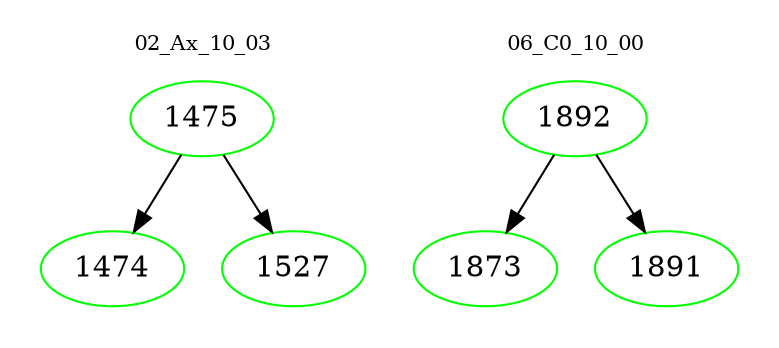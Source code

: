 digraph{
subgraph cluster_0 {
color = white
label = "02_Ax_10_03";
fontsize=10;
T0_1475 [label="1475", color="green"]
T0_1475 -> T0_1474 [color="black"]
T0_1474 [label="1474", color="green"]
T0_1475 -> T0_1527 [color="black"]
T0_1527 [label="1527", color="green"]
}
subgraph cluster_1 {
color = white
label = "06_C0_10_00";
fontsize=10;
T1_1892 [label="1892", color="green"]
T1_1892 -> T1_1873 [color="black"]
T1_1873 [label="1873", color="green"]
T1_1892 -> T1_1891 [color="black"]
T1_1891 [label="1891", color="green"]
}
}

